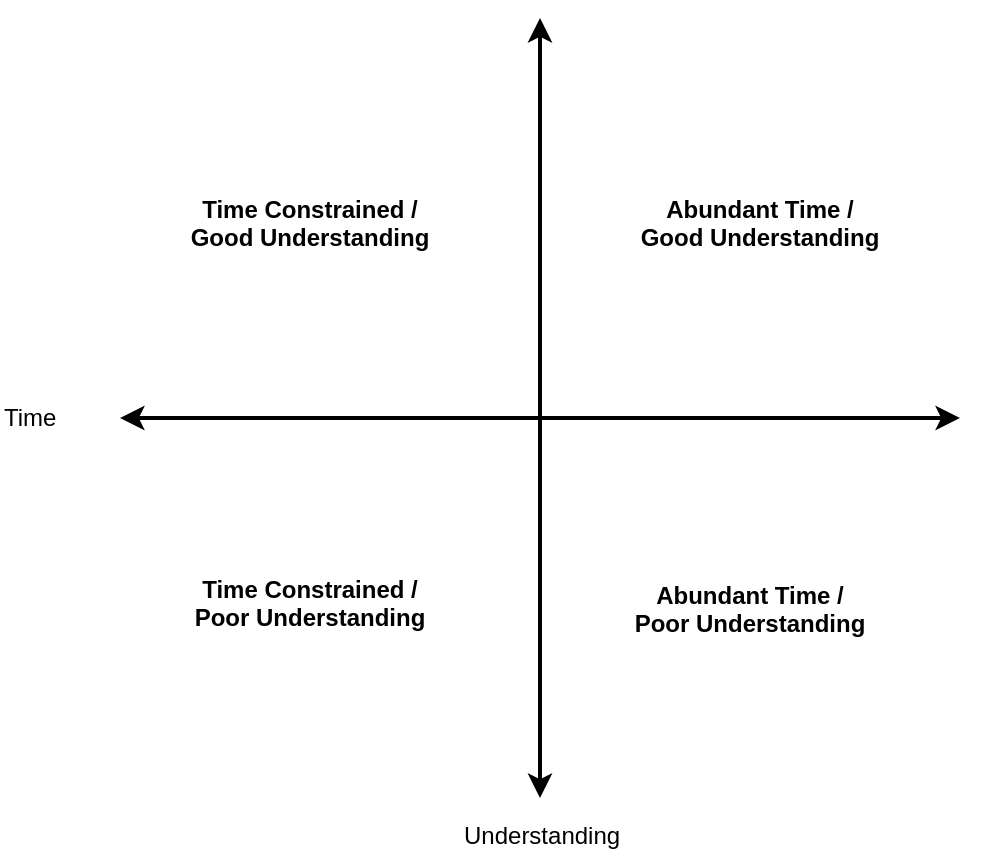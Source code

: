 <mxfile version="10.7.7" type="device"><diagram id="rsxQro3AJpO8GrPgQJex" name="Page-1"><mxGraphModel dx="714" dy="743" grid="1" gridSize="10" guides="1" tooltips="1" connect="1" arrows="1" fold="1" page="1" pageScale="1" pageWidth="850" pageHeight="1100" math="0" shadow="0"><root><mxCell id="0"/><mxCell id="1" parent="0"/><mxCell id="k_YgFH-bOaYjxroZIng4-1" value="" style="endArrow=classic;startArrow=classic;html=1;strokeWidth=2;" edge="1" parent="1"><mxGeometry width="50" height="50" relative="1" as="geometry"><mxPoint x="400" y="430" as="sourcePoint"/><mxPoint x="400" y="40" as="targetPoint"/></mxGeometry></mxCell><mxCell id="k_YgFH-bOaYjxroZIng4-2" value="" style="endArrow=classic;startArrow=classic;html=1;strokeWidth=2;" edge="1" parent="1"><mxGeometry width="50" height="50" relative="1" as="geometry"><mxPoint x="190" y="240" as="sourcePoint"/><mxPoint x="610" y="240" as="targetPoint"/></mxGeometry></mxCell><mxCell id="k_YgFH-bOaYjxroZIng4-5" value="Time" style="text;html=1;resizable=0;points=[];autosize=1;align=left;verticalAlign=top;spacingTop=-4;" vertex="1" parent="1"><mxGeometry x="130" y="230" width="40" height="20" as="geometry"/></mxCell><mxCell id="k_YgFH-bOaYjxroZIng4-7" value="Understanding" style="text;html=1;resizable=0;points=[];autosize=1;align=left;verticalAlign=top;spacingTop=-4;" vertex="1" parent="1"><mxGeometry x="360" y="439" width="90" height="20" as="geometry"/></mxCell><mxCell id="k_YgFH-bOaYjxroZIng4-10" value="&lt;b&gt;Time Constrained /&lt;br&gt;Poor Understanding&lt;/b&gt;&lt;br&gt;&lt;br&gt;" style="text;html=1;strokeColor=none;fillColor=none;align=center;verticalAlign=middle;whiteSpace=wrap;rounded=0;" vertex="1" parent="1"><mxGeometry x="200" y="260" width="170" height="160" as="geometry"/></mxCell><mxCell id="k_YgFH-bOaYjxroZIng4-11" value="&lt;b&gt;Abundant Time /&lt;br&gt;Poor Understanding&lt;br&gt;&lt;/b&gt;&lt;br&gt;&lt;br&gt;" style="text;html=1;strokeColor=none;fillColor=none;align=center;verticalAlign=middle;whiteSpace=wrap;rounded=0;" vertex="1" parent="1"><mxGeometry x="420" y="270" width="170" height="160" as="geometry"/></mxCell><mxCell id="k_YgFH-bOaYjxroZIng4-13" value="&lt;b&gt;Abundant Time /&lt;br&gt;Good Understanding&lt;/b&gt;&lt;br&gt;&lt;br&gt;" style="text;html=1;strokeColor=none;fillColor=none;align=center;verticalAlign=middle;whiteSpace=wrap;rounded=0;" vertex="1" parent="1"><mxGeometry x="425" y="70" width="170" height="160" as="geometry"/></mxCell><mxCell id="k_YgFH-bOaYjxroZIng4-14" value="&lt;b&gt;Time Constrained / &lt;br&gt;Good Understanding&lt;/b&gt;&lt;br&gt;&lt;br&gt;" style="text;html=1;strokeColor=none;fillColor=none;align=center;verticalAlign=middle;whiteSpace=wrap;rounded=0;" vertex="1" parent="1"><mxGeometry x="200" y="70" width="170" height="160" as="geometry"/></mxCell></root></mxGraphModel></diagram></mxfile>